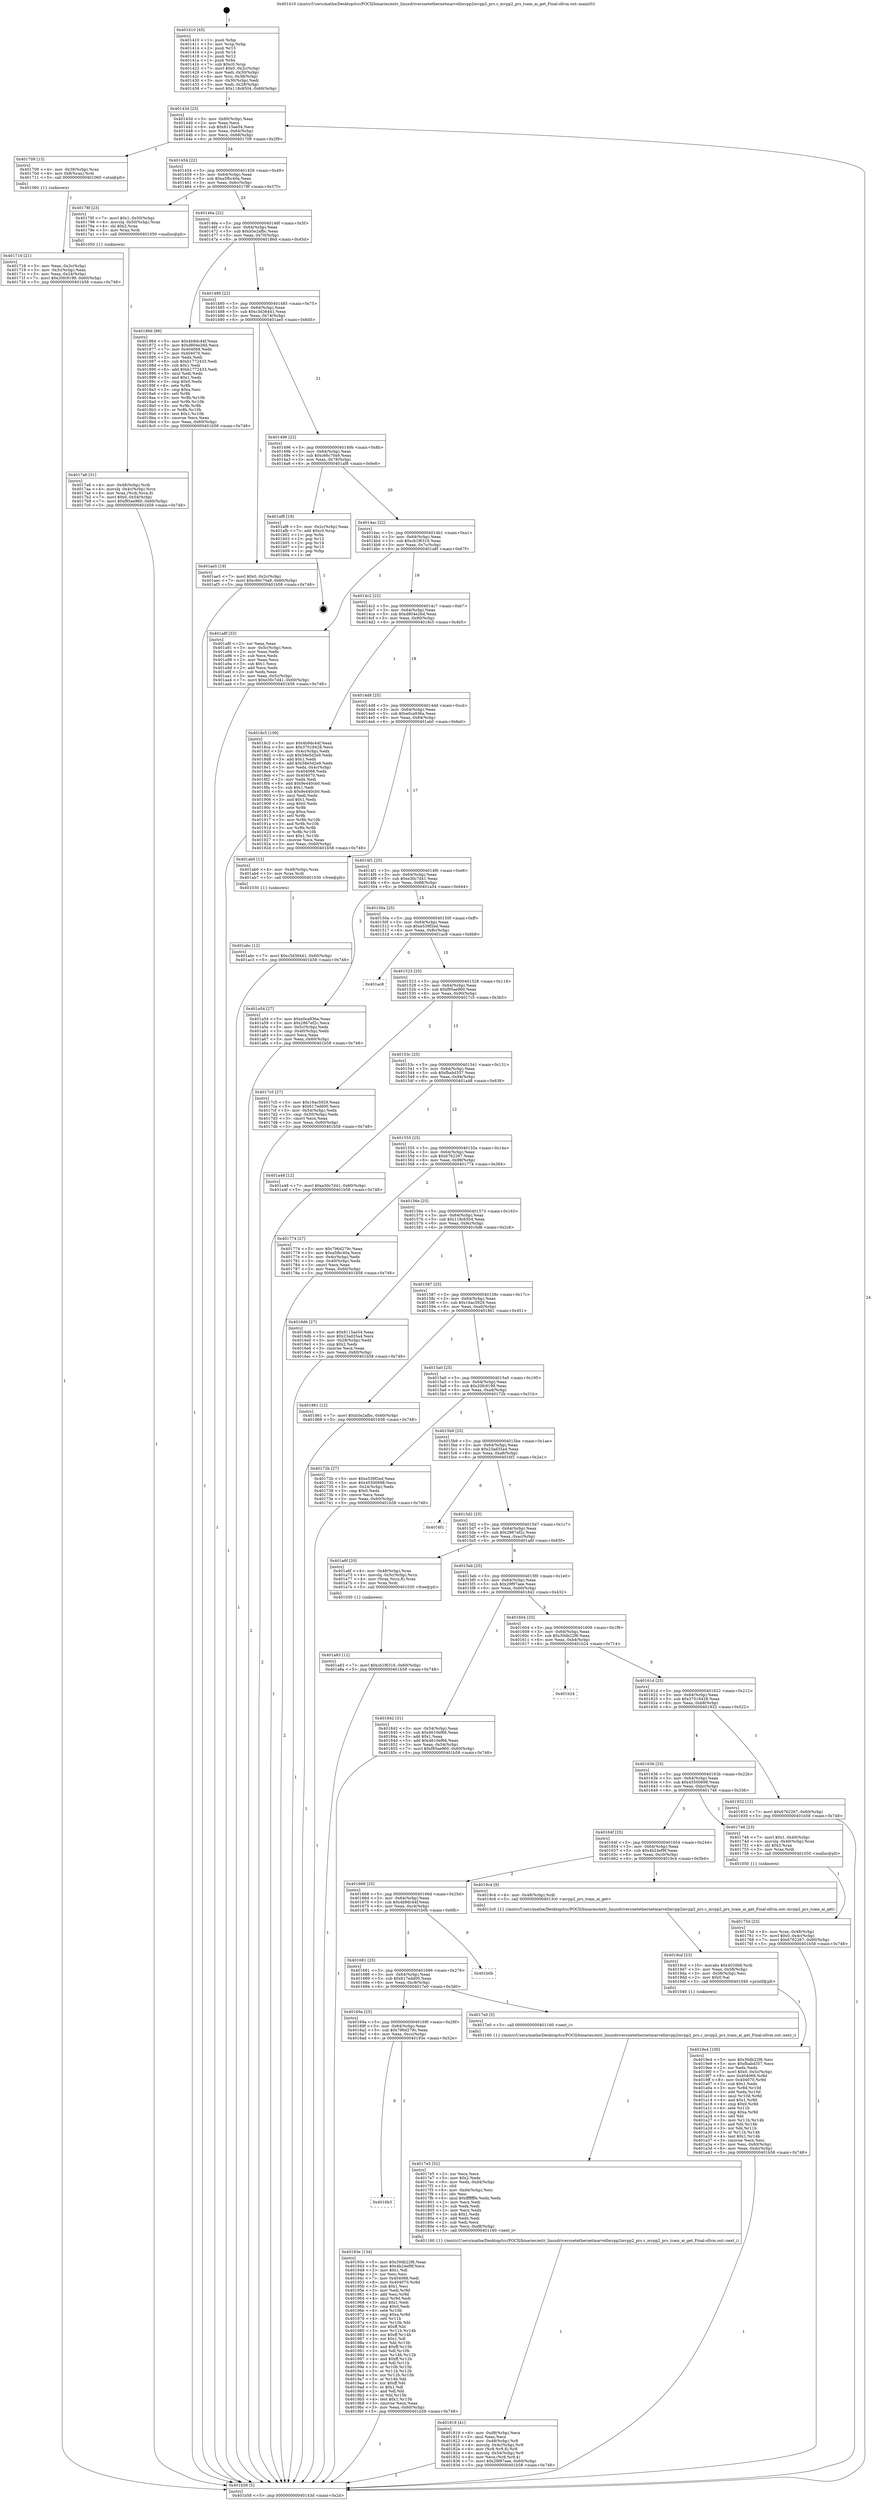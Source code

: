 digraph "0x401410" {
  label = "0x401410 (/mnt/c/Users/mathe/Desktop/tcc/POCII/binaries/extr_linuxdriversnetethernetmarvellmvpp2mvpp2_prs.c_mvpp2_prs_tcam_ai_get_Final-ollvm.out::main(0))"
  labelloc = "t"
  node[shape=record]

  Entry [label="",width=0.3,height=0.3,shape=circle,fillcolor=black,style=filled]
  "0x40143d" [label="{
     0x40143d [23]\l
     | [instrs]\l
     &nbsp;&nbsp;0x40143d \<+3\>: mov -0x60(%rbp),%eax\l
     &nbsp;&nbsp;0x401440 \<+2\>: mov %eax,%ecx\l
     &nbsp;&nbsp;0x401442 \<+6\>: sub $0x8115ae54,%ecx\l
     &nbsp;&nbsp;0x401448 \<+3\>: mov %eax,-0x64(%rbp)\l
     &nbsp;&nbsp;0x40144b \<+3\>: mov %ecx,-0x68(%rbp)\l
     &nbsp;&nbsp;0x40144e \<+6\>: je 0000000000401709 \<main+0x2f9\>\l
  }"]
  "0x401709" [label="{
     0x401709 [13]\l
     | [instrs]\l
     &nbsp;&nbsp;0x401709 \<+4\>: mov -0x38(%rbp),%rax\l
     &nbsp;&nbsp;0x40170d \<+4\>: mov 0x8(%rax),%rdi\l
     &nbsp;&nbsp;0x401711 \<+5\>: call 0000000000401060 \<atoi@plt\>\l
     | [calls]\l
     &nbsp;&nbsp;0x401060 \{1\} (unknown)\l
  }"]
  "0x401454" [label="{
     0x401454 [22]\l
     | [instrs]\l
     &nbsp;&nbsp;0x401454 \<+5\>: jmp 0000000000401459 \<main+0x49\>\l
     &nbsp;&nbsp;0x401459 \<+3\>: mov -0x64(%rbp),%eax\l
     &nbsp;&nbsp;0x40145c \<+5\>: sub $0xa5fbc40a,%eax\l
     &nbsp;&nbsp;0x401461 \<+3\>: mov %eax,-0x6c(%rbp)\l
     &nbsp;&nbsp;0x401464 \<+6\>: je 000000000040178f \<main+0x37f\>\l
  }"]
  Exit [label="",width=0.3,height=0.3,shape=circle,fillcolor=black,style=filled,peripheries=2]
  "0x40178f" [label="{
     0x40178f [23]\l
     | [instrs]\l
     &nbsp;&nbsp;0x40178f \<+7\>: movl $0x1,-0x50(%rbp)\l
     &nbsp;&nbsp;0x401796 \<+4\>: movslq -0x50(%rbp),%rax\l
     &nbsp;&nbsp;0x40179a \<+4\>: shl $0x2,%rax\l
     &nbsp;&nbsp;0x40179e \<+3\>: mov %rax,%rdi\l
     &nbsp;&nbsp;0x4017a1 \<+5\>: call 0000000000401050 \<malloc@plt\>\l
     | [calls]\l
     &nbsp;&nbsp;0x401050 \{1\} (unknown)\l
  }"]
  "0x40146a" [label="{
     0x40146a [22]\l
     | [instrs]\l
     &nbsp;&nbsp;0x40146a \<+5\>: jmp 000000000040146f \<main+0x5f\>\l
     &nbsp;&nbsp;0x40146f \<+3\>: mov -0x64(%rbp),%eax\l
     &nbsp;&nbsp;0x401472 \<+5\>: sub $0xb5e2afbc,%eax\l
     &nbsp;&nbsp;0x401477 \<+3\>: mov %eax,-0x70(%rbp)\l
     &nbsp;&nbsp;0x40147a \<+6\>: je 000000000040186d \<main+0x45d\>\l
  }"]
  "0x401abc" [label="{
     0x401abc [12]\l
     | [instrs]\l
     &nbsp;&nbsp;0x401abc \<+7\>: movl $0xc3d36441,-0x60(%rbp)\l
     &nbsp;&nbsp;0x401ac3 \<+5\>: jmp 0000000000401b58 \<main+0x748\>\l
  }"]
  "0x40186d" [label="{
     0x40186d [88]\l
     | [instrs]\l
     &nbsp;&nbsp;0x40186d \<+5\>: mov $0x4b9dc44f,%eax\l
     &nbsp;&nbsp;0x401872 \<+5\>: mov $0xd804e26d,%ecx\l
     &nbsp;&nbsp;0x401877 \<+7\>: mov 0x404068,%edx\l
     &nbsp;&nbsp;0x40187e \<+7\>: mov 0x404070,%esi\l
     &nbsp;&nbsp;0x401885 \<+2\>: mov %edx,%edi\l
     &nbsp;&nbsp;0x401887 \<+6\>: sub $0xb1772433,%edi\l
     &nbsp;&nbsp;0x40188d \<+3\>: sub $0x1,%edi\l
     &nbsp;&nbsp;0x401890 \<+6\>: add $0xb1772433,%edi\l
     &nbsp;&nbsp;0x401896 \<+3\>: imul %edi,%edx\l
     &nbsp;&nbsp;0x401899 \<+3\>: and $0x1,%edx\l
     &nbsp;&nbsp;0x40189c \<+3\>: cmp $0x0,%edx\l
     &nbsp;&nbsp;0x40189f \<+4\>: sete %r8b\l
     &nbsp;&nbsp;0x4018a3 \<+3\>: cmp $0xa,%esi\l
     &nbsp;&nbsp;0x4018a6 \<+4\>: setl %r9b\l
     &nbsp;&nbsp;0x4018aa \<+3\>: mov %r8b,%r10b\l
     &nbsp;&nbsp;0x4018ad \<+3\>: and %r9b,%r10b\l
     &nbsp;&nbsp;0x4018b0 \<+3\>: xor %r9b,%r8b\l
     &nbsp;&nbsp;0x4018b3 \<+3\>: or %r8b,%r10b\l
     &nbsp;&nbsp;0x4018b6 \<+4\>: test $0x1,%r10b\l
     &nbsp;&nbsp;0x4018ba \<+3\>: cmovne %ecx,%eax\l
     &nbsp;&nbsp;0x4018bd \<+3\>: mov %eax,-0x60(%rbp)\l
     &nbsp;&nbsp;0x4018c0 \<+5\>: jmp 0000000000401b58 \<main+0x748\>\l
  }"]
  "0x401480" [label="{
     0x401480 [22]\l
     | [instrs]\l
     &nbsp;&nbsp;0x401480 \<+5\>: jmp 0000000000401485 \<main+0x75\>\l
     &nbsp;&nbsp;0x401485 \<+3\>: mov -0x64(%rbp),%eax\l
     &nbsp;&nbsp;0x401488 \<+5\>: sub $0xc3d36441,%eax\l
     &nbsp;&nbsp;0x40148d \<+3\>: mov %eax,-0x74(%rbp)\l
     &nbsp;&nbsp;0x401490 \<+6\>: je 0000000000401ae5 \<main+0x6d5\>\l
  }"]
  "0x401a83" [label="{
     0x401a83 [12]\l
     | [instrs]\l
     &nbsp;&nbsp;0x401a83 \<+7\>: movl $0xcb1f6316,-0x60(%rbp)\l
     &nbsp;&nbsp;0x401a8a \<+5\>: jmp 0000000000401b58 \<main+0x748\>\l
  }"]
  "0x401ae5" [label="{
     0x401ae5 [19]\l
     | [instrs]\l
     &nbsp;&nbsp;0x401ae5 \<+7\>: movl $0x0,-0x2c(%rbp)\l
     &nbsp;&nbsp;0x401aec \<+7\>: movl $0xc66c70a9,-0x60(%rbp)\l
     &nbsp;&nbsp;0x401af3 \<+5\>: jmp 0000000000401b58 \<main+0x748\>\l
  }"]
  "0x401496" [label="{
     0x401496 [22]\l
     | [instrs]\l
     &nbsp;&nbsp;0x401496 \<+5\>: jmp 000000000040149b \<main+0x8b\>\l
     &nbsp;&nbsp;0x40149b \<+3\>: mov -0x64(%rbp),%eax\l
     &nbsp;&nbsp;0x40149e \<+5\>: sub $0xc66c70a9,%eax\l
     &nbsp;&nbsp;0x4014a3 \<+3\>: mov %eax,-0x78(%rbp)\l
     &nbsp;&nbsp;0x4014a6 \<+6\>: je 0000000000401af8 \<main+0x6e8\>\l
  }"]
  "0x4019e4" [label="{
     0x4019e4 [100]\l
     | [instrs]\l
     &nbsp;&nbsp;0x4019e4 \<+5\>: mov $0x30db22f6,%esi\l
     &nbsp;&nbsp;0x4019e9 \<+5\>: mov $0xfbabd357,%ecx\l
     &nbsp;&nbsp;0x4019ee \<+2\>: xor %edx,%edx\l
     &nbsp;&nbsp;0x4019f0 \<+7\>: movl $0x0,-0x5c(%rbp)\l
     &nbsp;&nbsp;0x4019f7 \<+8\>: mov 0x404068,%r8d\l
     &nbsp;&nbsp;0x4019ff \<+8\>: mov 0x404070,%r9d\l
     &nbsp;&nbsp;0x401a07 \<+3\>: sub $0x1,%edx\l
     &nbsp;&nbsp;0x401a0a \<+3\>: mov %r8d,%r10d\l
     &nbsp;&nbsp;0x401a0d \<+3\>: add %edx,%r10d\l
     &nbsp;&nbsp;0x401a10 \<+4\>: imul %r10d,%r8d\l
     &nbsp;&nbsp;0x401a14 \<+4\>: and $0x1,%r8d\l
     &nbsp;&nbsp;0x401a18 \<+4\>: cmp $0x0,%r8d\l
     &nbsp;&nbsp;0x401a1c \<+4\>: sete %r11b\l
     &nbsp;&nbsp;0x401a20 \<+4\>: cmp $0xa,%r9d\l
     &nbsp;&nbsp;0x401a24 \<+3\>: setl %bl\l
     &nbsp;&nbsp;0x401a27 \<+3\>: mov %r11b,%r14b\l
     &nbsp;&nbsp;0x401a2a \<+3\>: and %bl,%r14b\l
     &nbsp;&nbsp;0x401a2d \<+3\>: xor %bl,%r11b\l
     &nbsp;&nbsp;0x401a30 \<+3\>: or %r11b,%r14b\l
     &nbsp;&nbsp;0x401a33 \<+4\>: test $0x1,%r14b\l
     &nbsp;&nbsp;0x401a37 \<+3\>: cmovne %ecx,%esi\l
     &nbsp;&nbsp;0x401a3a \<+3\>: mov %esi,-0x60(%rbp)\l
     &nbsp;&nbsp;0x401a3d \<+6\>: mov %eax,-0xdc(%rbp)\l
     &nbsp;&nbsp;0x401a43 \<+5\>: jmp 0000000000401b58 \<main+0x748\>\l
  }"]
  "0x401af8" [label="{
     0x401af8 [19]\l
     | [instrs]\l
     &nbsp;&nbsp;0x401af8 \<+3\>: mov -0x2c(%rbp),%eax\l
     &nbsp;&nbsp;0x401afb \<+7\>: add $0xc0,%rsp\l
     &nbsp;&nbsp;0x401b02 \<+1\>: pop %rbx\l
     &nbsp;&nbsp;0x401b03 \<+2\>: pop %r12\l
     &nbsp;&nbsp;0x401b05 \<+2\>: pop %r14\l
     &nbsp;&nbsp;0x401b07 \<+2\>: pop %r15\l
     &nbsp;&nbsp;0x401b09 \<+1\>: pop %rbp\l
     &nbsp;&nbsp;0x401b0a \<+1\>: ret\l
  }"]
  "0x4014ac" [label="{
     0x4014ac [22]\l
     | [instrs]\l
     &nbsp;&nbsp;0x4014ac \<+5\>: jmp 00000000004014b1 \<main+0xa1\>\l
     &nbsp;&nbsp;0x4014b1 \<+3\>: mov -0x64(%rbp),%eax\l
     &nbsp;&nbsp;0x4014b4 \<+5\>: sub $0xcb1f6316,%eax\l
     &nbsp;&nbsp;0x4014b9 \<+3\>: mov %eax,-0x7c(%rbp)\l
     &nbsp;&nbsp;0x4014bc \<+6\>: je 0000000000401a8f \<main+0x67f\>\l
  }"]
  "0x4019cd" [label="{
     0x4019cd [23]\l
     | [instrs]\l
     &nbsp;&nbsp;0x4019cd \<+10\>: movabs $0x4020b6,%rdi\l
     &nbsp;&nbsp;0x4019d7 \<+3\>: mov %eax,-0x58(%rbp)\l
     &nbsp;&nbsp;0x4019da \<+3\>: mov -0x58(%rbp),%esi\l
     &nbsp;&nbsp;0x4019dd \<+2\>: mov $0x0,%al\l
     &nbsp;&nbsp;0x4019df \<+5\>: call 0000000000401040 \<printf@plt\>\l
     | [calls]\l
     &nbsp;&nbsp;0x401040 \{1\} (unknown)\l
  }"]
  "0x401a8f" [label="{
     0x401a8f [33]\l
     | [instrs]\l
     &nbsp;&nbsp;0x401a8f \<+2\>: xor %eax,%eax\l
     &nbsp;&nbsp;0x401a91 \<+3\>: mov -0x5c(%rbp),%ecx\l
     &nbsp;&nbsp;0x401a94 \<+2\>: mov %eax,%edx\l
     &nbsp;&nbsp;0x401a96 \<+2\>: sub %ecx,%edx\l
     &nbsp;&nbsp;0x401a98 \<+2\>: mov %eax,%ecx\l
     &nbsp;&nbsp;0x401a9a \<+3\>: sub $0x1,%ecx\l
     &nbsp;&nbsp;0x401a9d \<+2\>: add %ecx,%edx\l
     &nbsp;&nbsp;0x401a9f \<+2\>: sub %edx,%eax\l
     &nbsp;&nbsp;0x401aa1 \<+3\>: mov %eax,-0x5c(%rbp)\l
     &nbsp;&nbsp;0x401aa4 \<+7\>: movl $0xe30c7d41,-0x60(%rbp)\l
     &nbsp;&nbsp;0x401aab \<+5\>: jmp 0000000000401b58 \<main+0x748\>\l
  }"]
  "0x4014c2" [label="{
     0x4014c2 [22]\l
     | [instrs]\l
     &nbsp;&nbsp;0x4014c2 \<+5\>: jmp 00000000004014c7 \<main+0xb7\>\l
     &nbsp;&nbsp;0x4014c7 \<+3\>: mov -0x64(%rbp),%eax\l
     &nbsp;&nbsp;0x4014ca \<+5\>: sub $0xd804e26d,%eax\l
     &nbsp;&nbsp;0x4014cf \<+3\>: mov %eax,-0x80(%rbp)\l
     &nbsp;&nbsp;0x4014d2 \<+6\>: je 00000000004018c5 \<main+0x4b5\>\l
  }"]
  "0x4016b3" [label="{
     0x4016b3\l
  }", style=dashed]
  "0x4018c5" [label="{
     0x4018c5 [109]\l
     | [instrs]\l
     &nbsp;&nbsp;0x4018c5 \<+5\>: mov $0x4b9dc44f,%eax\l
     &nbsp;&nbsp;0x4018ca \<+5\>: mov $0x37018428,%ecx\l
     &nbsp;&nbsp;0x4018cf \<+3\>: mov -0x4c(%rbp),%edx\l
     &nbsp;&nbsp;0x4018d2 \<+6\>: sub $0x58e5d2e9,%edx\l
     &nbsp;&nbsp;0x4018d8 \<+3\>: add $0x1,%edx\l
     &nbsp;&nbsp;0x4018db \<+6\>: add $0x58e5d2e9,%edx\l
     &nbsp;&nbsp;0x4018e1 \<+3\>: mov %edx,-0x4c(%rbp)\l
     &nbsp;&nbsp;0x4018e4 \<+7\>: mov 0x404068,%edx\l
     &nbsp;&nbsp;0x4018eb \<+7\>: mov 0x404070,%esi\l
     &nbsp;&nbsp;0x4018f2 \<+2\>: mov %edx,%edi\l
     &nbsp;&nbsp;0x4018f4 \<+6\>: add $0x9e440cb0,%edi\l
     &nbsp;&nbsp;0x4018fa \<+3\>: sub $0x1,%edi\l
     &nbsp;&nbsp;0x4018fd \<+6\>: sub $0x9e440cb0,%edi\l
     &nbsp;&nbsp;0x401903 \<+3\>: imul %edi,%edx\l
     &nbsp;&nbsp;0x401906 \<+3\>: and $0x1,%edx\l
     &nbsp;&nbsp;0x401909 \<+3\>: cmp $0x0,%edx\l
     &nbsp;&nbsp;0x40190c \<+4\>: sete %r8b\l
     &nbsp;&nbsp;0x401910 \<+3\>: cmp $0xa,%esi\l
     &nbsp;&nbsp;0x401913 \<+4\>: setl %r9b\l
     &nbsp;&nbsp;0x401917 \<+3\>: mov %r8b,%r10b\l
     &nbsp;&nbsp;0x40191a \<+3\>: and %r9b,%r10b\l
     &nbsp;&nbsp;0x40191d \<+3\>: xor %r9b,%r8b\l
     &nbsp;&nbsp;0x401920 \<+3\>: or %r8b,%r10b\l
     &nbsp;&nbsp;0x401923 \<+4\>: test $0x1,%r10b\l
     &nbsp;&nbsp;0x401927 \<+3\>: cmovne %ecx,%eax\l
     &nbsp;&nbsp;0x40192a \<+3\>: mov %eax,-0x60(%rbp)\l
     &nbsp;&nbsp;0x40192d \<+5\>: jmp 0000000000401b58 \<main+0x748\>\l
  }"]
  "0x4014d8" [label="{
     0x4014d8 [25]\l
     | [instrs]\l
     &nbsp;&nbsp;0x4014d8 \<+5\>: jmp 00000000004014dd \<main+0xcd\>\l
     &nbsp;&nbsp;0x4014dd \<+3\>: mov -0x64(%rbp),%eax\l
     &nbsp;&nbsp;0x4014e0 \<+5\>: sub $0xe0ca936a,%eax\l
     &nbsp;&nbsp;0x4014e5 \<+6\>: mov %eax,-0x84(%rbp)\l
     &nbsp;&nbsp;0x4014eb \<+6\>: je 0000000000401ab0 \<main+0x6a0\>\l
  }"]
  "0x40193e" [label="{
     0x40193e [134]\l
     | [instrs]\l
     &nbsp;&nbsp;0x40193e \<+5\>: mov $0x30db22f6,%eax\l
     &nbsp;&nbsp;0x401943 \<+5\>: mov $0x4b24ef9f,%ecx\l
     &nbsp;&nbsp;0x401948 \<+2\>: mov $0x1,%dl\l
     &nbsp;&nbsp;0x40194a \<+2\>: xor %esi,%esi\l
     &nbsp;&nbsp;0x40194c \<+7\>: mov 0x404068,%edi\l
     &nbsp;&nbsp;0x401953 \<+8\>: mov 0x404070,%r8d\l
     &nbsp;&nbsp;0x40195b \<+3\>: sub $0x1,%esi\l
     &nbsp;&nbsp;0x40195e \<+3\>: mov %edi,%r9d\l
     &nbsp;&nbsp;0x401961 \<+3\>: add %esi,%r9d\l
     &nbsp;&nbsp;0x401964 \<+4\>: imul %r9d,%edi\l
     &nbsp;&nbsp;0x401968 \<+3\>: and $0x1,%edi\l
     &nbsp;&nbsp;0x40196b \<+3\>: cmp $0x0,%edi\l
     &nbsp;&nbsp;0x40196e \<+4\>: sete %r10b\l
     &nbsp;&nbsp;0x401972 \<+4\>: cmp $0xa,%r8d\l
     &nbsp;&nbsp;0x401976 \<+4\>: setl %r11b\l
     &nbsp;&nbsp;0x40197a \<+3\>: mov %r10b,%bl\l
     &nbsp;&nbsp;0x40197d \<+3\>: xor $0xff,%bl\l
     &nbsp;&nbsp;0x401980 \<+3\>: mov %r11b,%r14b\l
     &nbsp;&nbsp;0x401983 \<+4\>: xor $0xff,%r14b\l
     &nbsp;&nbsp;0x401987 \<+3\>: xor $0x1,%dl\l
     &nbsp;&nbsp;0x40198a \<+3\>: mov %bl,%r15b\l
     &nbsp;&nbsp;0x40198d \<+4\>: and $0xff,%r15b\l
     &nbsp;&nbsp;0x401991 \<+3\>: and %dl,%r10b\l
     &nbsp;&nbsp;0x401994 \<+3\>: mov %r14b,%r12b\l
     &nbsp;&nbsp;0x401997 \<+4\>: and $0xff,%r12b\l
     &nbsp;&nbsp;0x40199b \<+3\>: and %dl,%r11b\l
     &nbsp;&nbsp;0x40199e \<+3\>: or %r10b,%r15b\l
     &nbsp;&nbsp;0x4019a1 \<+3\>: or %r11b,%r12b\l
     &nbsp;&nbsp;0x4019a4 \<+3\>: xor %r12b,%r15b\l
     &nbsp;&nbsp;0x4019a7 \<+3\>: or %r14b,%bl\l
     &nbsp;&nbsp;0x4019aa \<+3\>: xor $0xff,%bl\l
     &nbsp;&nbsp;0x4019ad \<+3\>: or $0x1,%dl\l
     &nbsp;&nbsp;0x4019b0 \<+2\>: and %dl,%bl\l
     &nbsp;&nbsp;0x4019b2 \<+3\>: or %bl,%r15b\l
     &nbsp;&nbsp;0x4019b5 \<+4\>: test $0x1,%r15b\l
     &nbsp;&nbsp;0x4019b9 \<+3\>: cmovne %ecx,%eax\l
     &nbsp;&nbsp;0x4019bc \<+3\>: mov %eax,-0x60(%rbp)\l
     &nbsp;&nbsp;0x4019bf \<+5\>: jmp 0000000000401b58 \<main+0x748\>\l
  }"]
  "0x401ab0" [label="{
     0x401ab0 [12]\l
     | [instrs]\l
     &nbsp;&nbsp;0x401ab0 \<+4\>: mov -0x48(%rbp),%rax\l
     &nbsp;&nbsp;0x401ab4 \<+3\>: mov %rax,%rdi\l
     &nbsp;&nbsp;0x401ab7 \<+5\>: call 0000000000401030 \<free@plt\>\l
     | [calls]\l
     &nbsp;&nbsp;0x401030 \{1\} (unknown)\l
  }"]
  "0x4014f1" [label="{
     0x4014f1 [25]\l
     | [instrs]\l
     &nbsp;&nbsp;0x4014f1 \<+5\>: jmp 00000000004014f6 \<main+0xe6\>\l
     &nbsp;&nbsp;0x4014f6 \<+3\>: mov -0x64(%rbp),%eax\l
     &nbsp;&nbsp;0x4014f9 \<+5\>: sub $0xe30c7d41,%eax\l
     &nbsp;&nbsp;0x4014fe \<+6\>: mov %eax,-0x88(%rbp)\l
     &nbsp;&nbsp;0x401504 \<+6\>: je 0000000000401a54 \<main+0x644\>\l
  }"]
  "0x401819" [label="{
     0x401819 [41]\l
     | [instrs]\l
     &nbsp;&nbsp;0x401819 \<+6\>: mov -0xd8(%rbp),%ecx\l
     &nbsp;&nbsp;0x40181f \<+3\>: imul %eax,%ecx\l
     &nbsp;&nbsp;0x401822 \<+4\>: mov -0x48(%rbp),%r8\l
     &nbsp;&nbsp;0x401826 \<+4\>: movslq -0x4c(%rbp),%r9\l
     &nbsp;&nbsp;0x40182a \<+4\>: mov (%r8,%r9,8),%r8\l
     &nbsp;&nbsp;0x40182e \<+4\>: movslq -0x54(%rbp),%r9\l
     &nbsp;&nbsp;0x401832 \<+4\>: mov %ecx,(%r8,%r9,4)\l
     &nbsp;&nbsp;0x401836 \<+7\>: movl $0x29f97aee,-0x60(%rbp)\l
     &nbsp;&nbsp;0x40183d \<+5\>: jmp 0000000000401b58 \<main+0x748\>\l
  }"]
  "0x401a54" [label="{
     0x401a54 [27]\l
     | [instrs]\l
     &nbsp;&nbsp;0x401a54 \<+5\>: mov $0xe0ca936a,%eax\l
     &nbsp;&nbsp;0x401a59 \<+5\>: mov $0x2867ef2c,%ecx\l
     &nbsp;&nbsp;0x401a5e \<+3\>: mov -0x5c(%rbp),%edx\l
     &nbsp;&nbsp;0x401a61 \<+3\>: cmp -0x40(%rbp),%edx\l
     &nbsp;&nbsp;0x401a64 \<+3\>: cmovl %ecx,%eax\l
     &nbsp;&nbsp;0x401a67 \<+3\>: mov %eax,-0x60(%rbp)\l
     &nbsp;&nbsp;0x401a6a \<+5\>: jmp 0000000000401b58 \<main+0x748\>\l
  }"]
  "0x40150a" [label="{
     0x40150a [25]\l
     | [instrs]\l
     &nbsp;&nbsp;0x40150a \<+5\>: jmp 000000000040150f \<main+0xff\>\l
     &nbsp;&nbsp;0x40150f \<+3\>: mov -0x64(%rbp),%eax\l
     &nbsp;&nbsp;0x401512 \<+5\>: sub $0xe539f2ed,%eax\l
     &nbsp;&nbsp;0x401517 \<+6\>: mov %eax,-0x8c(%rbp)\l
     &nbsp;&nbsp;0x40151d \<+6\>: je 0000000000401ac8 \<main+0x6b8\>\l
  }"]
  "0x4017e5" [label="{
     0x4017e5 [52]\l
     | [instrs]\l
     &nbsp;&nbsp;0x4017e5 \<+2\>: xor %ecx,%ecx\l
     &nbsp;&nbsp;0x4017e7 \<+5\>: mov $0x2,%edx\l
     &nbsp;&nbsp;0x4017ec \<+6\>: mov %edx,-0xd4(%rbp)\l
     &nbsp;&nbsp;0x4017f2 \<+1\>: cltd\l
     &nbsp;&nbsp;0x4017f3 \<+6\>: mov -0xd4(%rbp),%esi\l
     &nbsp;&nbsp;0x4017f9 \<+2\>: idiv %esi\l
     &nbsp;&nbsp;0x4017fb \<+6\>: imul $0xfffffffe,%edx,%edx\l
     &nbsp;&nbsp;0x401801 \<+2\>: mov %ecx,%edi\l
     &nbsp;&nbsp;0x401803 \<+2\>: sub %edx,%edi\l
     &nbsp;&nbsp;0x401805 \<+2\>: mov %ecx,%edx\l
     &nbsp;&nbsp;0x401807 \<+3\>: sub $0x1,%edx\l
     &nbsp;&nbsp;0x40180a \<+2\>: add %edx,%edi\l
     &nbsp;&nbsp;0x40180c \<+2\>: sub %edi,%ecx\l
     &nbsp;&nbsp;0x40180e \<+6\>: mov %ecx,-0xd8(%rbp)\l
     &nbsp;&nbsp;0x401814 \<+5\>: call 0000000000401160 \<next_i\>\l
     | [calls]\l
     &nbsp;&nbsp;0x401160 \{1\} (/mnt/c/Users/mathe/Desktop/tcc/POCII/binaries/extr_linuxdriversnetethernetmarvellmvpp2mvpp2_prs.c_mvpp2_prs_tcam_ai_get_Final-ollvm.out::next_i)\l
  }"]
  "0x401ac8" [label="{
     0x401ac8\l
  }", style=dashed]
  "0x401523" [label="{
     0x401523 [25]\l
     | [instrs]\l
     &nbsp;&nbsp;0x401523 \<+5\>: jmp 0000000000401528 \<main+0x118\>\l
     &nbsp;&nbsp;0x401528 \<+3\>: mov -0x64(%rbp),%eax\l
     &nbsp;&nbsp;0x40152b \<+5\>: sub $0xf95ae960,%eax\l
     &nbsp;&nbsp;0x401530 \<+6\>: mov %eax,-0x90(%rbp)\l
     &nbsp;&nbsp;0x401536 \<+6\>: je 00000000004017c5 \<main+0x3b5\>\l
  }"]
  "0x40169a" [label="{
     0x40169a [25]\l
     | [instrs]\l
     &nbsp;&nbsp;0x40169a \<+5\>: jmp 000000000040169f \<main+0x28f\>\l
     &nbsp;&nbsp;0x40169f \<+3\>: mov -0x64(%rbp),%eax\l
     &nbsp;&nbsp;0x4016a2 \<+5\>: sub $0x796d279c,%eax\l
     &nbsp;&nbsp;0x4016a7 \<+6\>: mov %eax,-0xcc(%rbp)\l
     &nbsp;&nbsp;0x4016ad \<+6\>: je 000000000040193e \<main+0x52e\>\l
  }"]
  "0x4017c5" [label="{
     0x4017c5 [27]\l
     | [instrs]\l
     &nbsp;&nbsp;0x4017c5 \<+5\>: mov $0x16ac5929,%eax\l
     &nbsp;&nbsp;0x4017ca \<+5\>: mov $0x617edd00,%ecx\l
     &nbsp;&nbsp;0x4017cf \<+3\>: mov -0x54(%rbp),%edx\l
     &nbsp;&nbsp;0x4017d2 \<+3\>: cmp -0x50(%rbp),%edx\l
     &nbsp;&nbsp;0x4017d5 \<+3\>: cmovl %ecx,%eax\l
     &nbsp;&nbsp;0x4017d8 \<+3\>: mov %eax,-0x60(%rbp)\l
     &nbsp;&nbsp;0x4017db \<+5\>: jmp 0000000000401b58 \<main+0x748\>\l
  }"]
  "0x40153c" [label="{
     0x40153c [25]\l
     | [instrs]\l
     &nbsp;&nbsp;0x40153c \<+5\>: jmp 0000000000401541 \<main+0x131\>\l
     &nbsp;&nbsp;0x401541 \<+3\>: mov -0x64(%rbp),%eax\l
     &nbsp;&nbsp;0x401544 \<+5\>: sub $0xfbabd357,%eax\l
     &nbsp;&nbsp;0x401549 \<+6\>: mov %eax,-0x94(%rbp)\l
     &nbsp;&nbsp;0x40154f \<+6\>: je 0000000000401a48 \<main+0x638\>\l
  }"]
  "0x4017e0" [label="{
     0x4017e0 [5]\l
     | [instrs]\l
     &nbsp;&nbsp;0x4017e0 \<+5\>: call 0000000000401160 \<next_i\>\l
     | [calls]\l
     &nbsp;&nbsp;0x401160 \{1\} (/mnt/c/Users/mathe/Desktop/tcc/POCII/binaries/extr_linuxdriversnetethernetmarvellmvpp2mvpp2_prs.c_mvpp2_prs_tcam_ai_get_Final-ollvm.out::next_i)\l
  }"]
  "0x401a48" [label="{
     0x401a48 [12]\l
     | [instrs]\l
     &nbsp;&nbsp;0x401a48 \<+7\>: movl $0xe30c7d41,-0x60(%rbp)\l
     &nbsp;&nbsp;0x401a4f \<+5\>: jmp 0000000000401b58 \<main+0x748\>\l
  }"]
  "0x401555" [label="{
     0x401555 [25]\l
     | [instrs]\l
     &nbsp;&nbsp;0x401555 \<+5\>: jmp 000000000040155a \<main+0x14a\>\l
     &nbsp;&nbsp;0x40155a \<+3\>: mov -0x64(%rbp),%eax\l
     &nbsp;&nbsp;0x40155d \<+5\>: sub $0x6762267,%eax\l
     &nbsp;&nbsp;0x401562 \<+6\>: mov %eax,-0x98(%rbp)\l
     &nbsp;&nbsp;0x401568 \<+6\>: je 0000000000401774 \<main+0x364\>\l
  }"]
  "0x401681" [label="{
     0x401681 [25]\l
     | [instrs]\l
     &nbsp;&nbsp;0x401681 \<+5\>: jmp 0000000000401686 \<main+0x276\>\l
     &nbsp;&nbsp;0x401686 \<+3\>: mov -0x64(%rbp),%eax\l
     &nbsp;&nbsp;0x401689 \<+5\>: sub $0x617edd00,%eax\l
     &nbsp;&nbsp;0x40168e \<+6\>: mov %eax,-0xc8(%rbp)\l
     &nbsp;&nbsp;0x401694 \<+6\>: je 00000000004017e0 \<main+0x3d0\>\l
  }"]
  "0x401774" [label="{
     0x401774 [27]\l
     | [instrs]\l
     &nbsp;&nbsp;0x401774 \<+5\>: mov $0x796d279c,%eax\l
     &nbsp;&nbsp;0x401779 \<+5\>: mov $0xa5fbc40a,%ecx\l
     &nbsp;&nbsp;0x40177e \<+3\>: mov -0x4c(%rbp),%edx\l
     &nbsp;&nbsp;0x401781 \<+3\>: cmp -0x40(%rbp),%edx\l
     &nbsp;&nbsp;0x401784 \<+3\>: cmovl %ecx,%eax\l
     &nbsp;&nbsp;0x401787 \<+3\>: mov %eax,-0x60(%rbp)\l
     &nbsp;&nbsp;0x40178a \<+5\>: jmp 0000000000401b58 \<main+0x748\>\l
  }"]
  "0x40156e" [label="{
     0x40156e [25]\l
     | [instrs]\l
     &nbsp;&nbsp;0x40156e \<+5\>: jmp 0000000000401573 \<main+0x163\>\l
     &nbsp;&nbsp;0x401573 \<+3\>: mov -0x64(%rbp),%eax\l
     &nbsp;&nbsp;0x401576 \<+5\>: sub $0x118c6504,%eax\l
     &nbsp;&nbsp;0x40157b \<+6\>: mov %eax,-0x9c(%rbp)\l
     &nbsp;&nbsp;0x401581 \<+6\>: je 00000000004016d6 \<main+0x2c6\>\l
  }"]
  "0x401b0b" [label="{
     0x401b0b\l
  }", style=dashed]
  "0x4016d6" [label="{
     0x4016d6 [27]\l
     | [instrs]\l
     &nbsp;&nbsp;0x4016d6 \<+5\>: mov $0x8115ae54,%eax\l
     &nbsp;&nbsp;0x4016db \<+5\>: mov $0x23ad35a4,%ecx\l
     &nbsp;&nbsp;0x4016e0 \<+3\>: mov -0x28(%rbp),%edx\l
     &nbsp;&nbsp;0x4016e3 \<+3\>: cmp $0x2,%edx\l
     &nbsp;&nbsp;0x4016e6 \<+3\>: cmovne %ecx,%eax\l
     &nbsp;&nbsp;0x4016e9 \<+3\>: mov %eax,-0x60(%rbp)\l
     &nbsp;&nbsp;0x4016ec \<+5\>: jmp 0000000000401b58 \<main+0x748\>\l
  }"]
  "0x401587" [label="{
     0x401587 [25]\l
     | [instrs]\l
     &nbsp;&nbsp;0x401587 \<+5\>: jmp 000000000040158c \<main+0x17c\>\l
     &nbsp;&nbsp;0x40158c \<+3\>: mov -0x64(%rbp),%eax\l
     &nbsp;&nbsp;0x40158f \<+5\>: sub $0x16ac5929,%eax\l
     &nbsp;&nbsp;0x401594 \<+6\>: mov %eax,-0xa0(%rbp)\l
     &nbsp;&nbsp;0x40159a \<+6\>: je 0000000000401861 \<main+0x451\>\l
  }"]
  "0x401b58" [label="{
     0x401b58 [5]\l
     | [instrs]\l
     &nbsp;&nbsp;0x401b58 \<+5\>: jmp 000000000040143d \<main+0x2d\>\l
  }"]
  "0x401410" [label="{
     0x401410 [45]\l
     | [instrs]\l
     &nbsp;&nbsp;0x401410 \<+1\>: push %rbp\l
     &nbsp;&nbsp;0x401411 \<+3\>: mov %rsp,%rbp\l
     &nbsp;&nbsp;0x401414 \<+2\>: push %r15\l
     &nbsp;&nbsp;0x401416 \<+2\>: push %r14\l
     &nbsp;&nbsp;0x401418 \<+2\>: push %r12\l
     &nbsp;&nbsp;0x40141a \<+1\>: push %rbx\l
     &nbsp;&nbsp;0x40141b \<+7\>: sub $0xc0,%rsp\l
     &nbsp;&nbsp;0x401422 \<+7\>: movl $0x0,-0x2c(%rbp)\l
     &nbsp;&nbsp;0x401429 \<+3\>: mov %edi,-0x30(%rbp)\l
     &nbsp;&nbsp;0x40142c \<+4\>: mov %rsi,-0x38(%rbp)\l
     &nbsp;&nbsp;0x401430 \<+3\>: mov -0x30(%rbp),%edi\l
     &nbsp;&nbsp;0x401433 \<+3\>: mov %edi,-0x28(%rbp)\l
     &nbsp;&nbsp;0x401436 \<+7\>: movl $0x118c6504,-0x60(%rbp)\l
  }"]
  "0x401716" [label="{
     0x401716 [21]\l
     | [instrs]\l
     &nbsp;&nbsp;0x401716 \<+3\>: mov %eax,-0x3c(%rbp)\l
     &nbsp;&nbsp;0x401719 \<+3\>: mov -0x3c(%rbp),%eax\l
     &nbsp;&nbsp;0x40171c \<+3\>: mov %eax,-0x24(%rbp)\l
     &nbsp;&nbsp;0x40171f \<+7\>: movl $0x20fc9199,-0x60(%rbp)\l
     &nbsp;&nbsp;0x401726 \<+5\>: jmp 0000000000401b58 \<main+0x748\>\l
  }"]
  "0x401668" [label="{
     0x401668 [25]\l
     | [instrs]\l
     &nbsp;&nbsp;0x401668 \<+5\>: jmp 000000000040166d \<main+0x25d\>\l
     &nbsp;&nbsp;0x40166d \<+3\>: mov -0x64(%rbp),%eax\l
     &nbsp;&nbsp;0x401670 \<+5\>: sub $0x4b9dc44f,%eax\l
     &nbsp;&nbsp;0x401675 \<+6\>: mov %eax,-0xc4(%rbp)\l
     &nbsp;&nbsp;0x40167b \<+6\>: je 0000000000401b0b \<main+0x6fb\>\l
  }"]
  "0x401861" [label="{
     0x401861 [12]\l
     | [instrs]\l
     &nbsp;&nbsp;0x401861 \<+7\>: movl $0xb5e2afbc,-0x60(%rbp)\l
     &nbsp;&nbsp;0x401868 \<+5\>: jmp 0000000000401b58 \<main+0x748\>\l
  }"]
  "0x4015a0" [label="{
     0x4015a0 [25]\l
     | [instrs]\l
     &nbsp;&nbsp;0x4015a0 \<+5\>: jmp 00000000004015a5 \<main+0x195\>\l
     &nbsp;&nbsp;0x4015a5 \<+3\>: mov -0x64(%rbp),%eax\l
     &nbsp;&nbsp;0x4015a8 \<+5\>: sub $0x20fc9199,%eax\l
     &nbsp;&nbsp;0x4015ad \<+6\>: mov %eax,-0xa4(%rbp)\l
     &nbsp;&nbsp;0x4015b3 \<+6\>: je 000000000040172b \<main+0x31b\>\l
  }"]
  "0x4019c4" [label="{
     0x4019c4 [9]\l
     | [instrs]\l
     &nbsp;&nbsp;0x4019c4 \<+4\>: mov -0x48(%rbp),%rdi\l
     &nbsp;&nbsp;0x4019c8 \<+5\>: call 00000000004013c0 \<mvpp2_prs_tcam_ai_get\>\l
     | [calls]\l
     &nbsp;&nbsp;0x4013c0 \{1\} (/mnt/c/Users/mathe/Desktop/tcc/POCII/binaries/extr_linuxdriversnetethernetmarvellmvpp2mvpp2_prs.c_mvpp2_prs_tcam_ai_get_Final-ollvm.out::mvpp2_prs_tcam_ai_get)\l
  }"]
  "0x40172b" [label="{
     0x40172b [27]\l
     | [instrs]\l
     &nbsp;&nbsp;0x40172b \<+5\>: mov $0xe539f2ed,%eax\l
     &nbsp;&nbsp;0x401730 \<+5\>: mov $0x45500698,%ecx\l
     &nbsp;&nbsp;0x401735 \<+3\>: mov -0x24(%rbp),%edx\l
     &nbsp;&nbsp;0x401738 \<+3\>: cmp $0x0,%edx\l
     &nbsp;&nbsp;0x40173b \<+3\>: cmove %ecx,%eax\l
     &nbsp;&nbsp;0x40173e \<+3\>: mov %eax,-0x60(%rbp)\l
     &nbsp;&nbsp;0x401741 \<+5\>: jmp 0000000000401b58 \<main+0x748\>\l
  }"]
  "0x4015b9" [label="{
     0x4015b9 [25]\l
     | [instrs]\l
     &nbsp;&nbsp;0x4015b9 \<+5\>: jmp 00000000004015be \<main+0x1ae\>\l
     &nbsp;&nbsp;0x4015be \<+3\>: mov -0x64(%rbp),%eax\l
     &nbsp;&nbsp;0x4015c1 \<+5\>: sub $0x23ad35a4,%eax\l
     &nbsp;&nbsp;0x4015c6 \<+6\>: mov %eax,-0xa8(%rbp)\l
     &nbsp;&nbsp;0x4015cc \<+6\>: je 00000000004016f1 \<main+0x2e1\>\l
  }"]
  "0x4017a6" [label="{
     0x4017a6 [31]\l
     | [instrs]\l
     &nbsp;&nbsp;0x4017a6 \<+4\>: mov -0x48(%rbp),%rdi\l
     &nbsp;&nbsp;0x4017aa \<+4\>: movslq -0x4c(%rbp),%rcx\l
     &nbsp;&nbsp;0x4017ae \<+4\>: mov %rax,(%rdi,%rcx,8)\l
     &nbsp;&nbsp;0x4017b2 \<+7\>: movl $0x0,-0x54(%rbp)\l
     &nbsp;&nbsp;0x4017b9 \<+7\>: movl $0xf95ae960,-0x60(%rbp)\l
     &nbsp;&nbsp;0x4017c0 \<+5\>: jmp 0000000000401b58 \<main+0x748\>\l
  }"]
  "0x4016f1" [label="{
     0x4016f1\l
  }", style=dashed]
  "0x4015d2" [label="{
     0x4015d2 [25]\l
     | [instrs]\l
     &nbsp;&nbsp;0x4015d2 \<+5\>: jmp 00000000004015d7 \<main+0x1c7\>\l
     &nbsp;&nbsp;0x4015d7 \<+3\>: mov -0x64(%rbp),%eax\l
     &nbsp;&nbsp;0x4015da \<+5\>: sub $0x2867ef2c,%eax\l
     &nbsp;&nbsp;0x4015df \<+6\>: mov %eax,-0xac(%rbp)\l
     &nbsp;&nbsp;0x4015e5 \<+6\>: je 0000000000401a6f \<main+0x65f\>\l
  }"]
  "0x40175d" [label="{
     0x40175d [23]\l
     | [instrs]\l
     &nbsp;&nbsp;0x40175d \<+4\>: mov %rax,-0x48(%rbp)\l
     &nbsp;&nbsp;0x401761 \<+7\>: movl $0x0,-0x4c(%rbp)\l
     &nbsp;&nbsp;0x401768 \<+7\>: movl $0x6762267,-0x60(%rbp)\l
     &nbsp;&nbsp;0x40176f \<+5\>: jmp 0000000000401b58 \<main+0x748\>\l
  }"]
  "0x401a6f" [label="{
     0x401a6f [20]\l
     | [instrs]\l
     &nbsp;&nbsp;0x401a6f \<+4\>: mov -0x48(%rbp),%rax\l
     &nbsp;&nbsp;0x401a73 \<+4\>: movslq -0x5c(%rbp),%rcx\l
     &nbsp;&nbsp;0x401a77 \<+4\>: mov (%rax,%rcx,8),%rax\l
     &nbsp;&nbsp;0x401a7b \<+3\>: mov %rax,%rdi\l
     &nbsp;&nbsp;0x401a7e \<+5\>: call 0000000000401030 \<free@plt\>\l
     | [calls]\l
     &nbsp;&nbsp;0x401030 \{1\} (unknown)\l
  }"]
  "0x4015eb" [label="{
     0x4015eb [25]\l
     | [instrs]\l
     &nbsp;&nbsp;0x4015eb \<+5\>: jmp 00000000004015f0 \<main+0x1e0\>\l
     &nbsp;&nbsp;0x4015f0 \<+3\>: mov -0x64(%rbp),%eax\l
     &nbsp;&nbsp;0x4015f3 \<+5\>: sub $0x29f97aee,%eax\l
     &nbsp;&nbsp;0x4015f8 \<+6\>: mov %eax,-0xb0(%rbp)\l
     &nbsp;&nbsp;0x4015fe \<+6\>: je 0000000000401842 \<main+0x432\>\l
  }"]
  "0x40164f" [label="{
     0x40164f [25]\l
     | [instrs]\l
     &nbsp;&nbsp;0x40164f \<+5\>: jmp 0000000000401654 \<main+0x244\>\l
     &nbsp;&nbsp;0x401654 \<+3\>: mov -0x64(%rbp),%eax\l
     &nbsp;&nbsp;0x401657 \<+5\>: sub $0x4b24ef9f,%eax\l
     &nbsp;&nbsp;0x40165c \<+6\>: mov %eax,-0xc0(%rbp)\l
     &nbsp;&nbsp;0x401662 \<+6\>: je 00000000004019c4 \<main+0x5b4\>\l
  }"]
  "0x401842" [label="{
     0x401842 [31]\l
     | [instrs]\l
     &nbsp;&nbsp;0x401842 \<+3\>: mov -0x54(%rbp),%eax\l
     &nbsp;&nbsp;0x401845 \<+5\>: sub $0x4610ef66,%eax\l
     &nbsp;&nbsp;0x40184a \<+3\>: add $0x1,%eax\l
     &nbsp;&nbsp;0x40184d \<+5\>: add $0x4610ef66,%eax\l
     &nbsp;&nbsp;0x401852 \<+3\>: mov %eax,-0x54(%rbp)\l
     &nbsp;&nbsp;0x401855 \<+7\>: movl $0xf95ae960,-0x60(%rbp)\l
     &nbsp;&nbsp;0x40185c \<+5\>: jmp 0000000000401b58 \<main+0x748\>\l
  }"]
  "0x401604" [label="{
     0x401604 [25]\l
     | [instrs]\l
     &nbsp;&nbsp;0x401604 \<+5\>: jmp 0000000000401609 \<main+0x1f9\>\l
     &nbsp;&nbsp;0x401609 \<+3\>: mov -0x64(%rbp),%eax\l
     &nbsp;&nbsp;0x40160c \<+5\>: sub $0x30db22f6,%eax\l
     &nbsp;&nbsp;0x401611 \<+6\>: mov %eax,-0xb4(%rbp)\l
     &nbsp;&nbsp;0x401617 \<+6\>: je 0000000000401b24 \<main+0x714\>\l
  }"]
  "0x401746" [label="{
     0x401746 [23]\l
     | [instrs]\l
     &nbsp;&nbsp;0x401746 \<+7\>: movl $0x1,-0x40(%rbp)\l
     &nbsp;&nbsp;0x40174d \<+4\>: movslq -0x40(%rbp),%rax\l
     &nbsp;&nbsp;0x401751 \<+4\>: shl $0x3,%rax\l
     &nbsp;&nbsp;0x401755 \<+3\>: mov %rax,%rdi\l
     &nbsp;&nbsp;0x401758 \<+5\>: call 0000000000401050 \<malloc@plt\>\l
     | [calls]\l
     &nbsp;&nbsp;0x401050 \{1\} (unknown)\l
  }"]
  "0x401b24" [label="{
     0x401b24\l
  }", style=dashed]
  "0x40161d" [label="{
     0x40161d [25]\l
     | [instrs]\l
     &nbsp;&nbsp;0x40161d \<+5\>: jmp 0000000000401622 \<main+0x212\>\l
     &nbsp;&nbsp;0x401622 \<+3\>: mov -0x64(%rbp),%eax\l
     &nbsp;&nbsp;0x401625 \<+5\>: sub $0x37018428,%eax\l
     &nbsp;&nbsp;0x40162a \<+6\>: mov %eax,-0xb8(%rbp)\l
     &nbsp;&nbsp;0x401630 \<+6\>: je 0000000000401932 \<main+0x522\>\l
  }"]
  "0x401636" [label="{
     0x401636 [25]\l
     | [instrs]\l
     &nbsp;&nbsp;0x401636 \<+5\>: jmp 000000000040163b \<main+0x22b\>\l
     &nbsp;&nbsp;0x40163b \<+3\>: mov -0x64(%rbp),%eax\l
     &nbsp;&nbsp;0x40163e \<+5\>: sub $0x45500698,%eax\l
     &nbsp;&nbsp;0x401643 \<+6\>: mov %eax,-0xbc(%rbp)\l
     &nbsp;&nbsp;0x401649 \<+6\>: je 0000000000401746 \<main+0x336\>\l
  }"]
  "0x401932" [label="{
     0x401932 [12]\l
     | [instrs]\l
     &nbsp;&nbsp;0x401932 \<+7\>: movl $0x6762267,-0x60(%rbp)\l
     &nbsp;&nbsp;0x401939 \<+5\>: jmp 0000000000401b58 \<main+0x748\>\l
  }"]
  Entry -> "0x401410" [label=" 1"]
  "0x40143d" -> "0x401709" [label=" 1"]
  "0x40143d" -> "0x401454" [label=" 24"]
  "0x401af8" -> Exit [label=" 1"]
  "0x401454" -> "0x40178f" [label=" 1"]
  "0x401454" -> "0x40146a" [label=" 23"]
  "0x401ae5" -> "0x401b58" [label=" 1"]
  "0x40146a" -> "0x40186d" [label=" 1"]
  "0x40146a" -> "0x401480" [label=" 22"]
  "0x401abc" -> "0x401b58" [label=" 1"]
  "0x401480" -> "0x401ae5" [label=" 1"]
  "0x401480" -> "0x401496" [label=" 21"]
  "0x401ab0" -> "0x401abc" [label=" 1"]
  "0x401496" -> "0x401af8" [label=" 1"]
  "0x401496" -> "0x4014ac" [label=" 20"]
  "0x401a8f" -> "0x401b58" [label=" 1"]
  "0x4014ac" -> "0x401a8f" [label=" 1"]
  "0x4014ac" -> "0x4014c2" [label=" 19"]
  "0x401a83" -> "0x401b58" [label=" 1"]
  "0x4014c2" -> "0x4018c5" [label=" 1"]
  "0x4014c2" -> "0x4014d8" [label=" 18"]
  "0x401a6f" -> "0x401a83" [label=" 1"]
  "0x4014d8" -> "0x401ab0" [label=" 1"]
  "0x4014d8" -> "0x4014f1" [label=" 17"]
  "0x401a54" -> "0x401b58" [label=" 2"]
  "0x4014f1" -> "0x401a54" [label=" 2"]
  "0x4014f1" -> "0x40150a" [label=" 15"]
  "0x4019e4" -> "0x401b58" [label=" 1"]
  "0x40150a" -> "0x401ac8" [label=" 0"]
  "0x40150a" -> "0x401523" [label=" 15"]
  "0x4019cd" -> "0x4019e4" [label=" 1"]
  "0x401523" -> "0x4017c5" [label=" 2"]
  "0x401523" -> "0x40153c" [label=" 13"]
  "0x4019c4" -> "0x4019cd" [label=" 1"]
  "0x40153c" -> "0x401a48" [label=" 1"]
  "0x40153c" -> "0x401555" [label=" 12"]
  "0x40193e" -> "0x401b58" [label=" 1"]
  "0x401555" -> "0x401774" [label=" 2"]
  "0x401555" -> "0x40156e" [label=" 10"]
  "0x40169a" -> "0x40193e" [label=" 1"]
  "0x40156e" -> "0x4016d6" [label=" 1"]
  "0x40156e" -> "0x401587" [label=" 9"]
  "0x4016d6" -> "0x401b58" [label=" 1"]
  "0x401410" -> "0x40143d" [label=" 1"]
  "0x401b58" -> "0x40143d" [label=" 24"]
  "0x401709" -> "0x401716" [label=" 1"]
  "0x401716" -> "0x401b58" [label=" 1"]
  "0x401a48" -> "0x401b58" [label=" 1"]
  "0x401587" -> "0x401861" [label=" 1"]
  "0x401587" -> "0x4015a0" [label=" 8"]
  "0x4018c5" -> "0x401b58" [label=" 1"]
  "0x4015a0" -> "0x40172b" [label=" 1"]
  "0x4015a0" -> "0x4015b9" [label=" 7"]
  "0x40172b" -> "0x401b58" [label=" 1"]
  "0x40186d" -> "0x401b58" [label=" 1"]
  "0x4015b9" -> "0x4016f1" [label=" 0"]
  "0x4015b9" -> "0x4015d2" [label=" 7"]
  "0x401842" -> "0x401b58" [label=" 1"]
  "0x4015d2" -> "0x401a6f" [label=" 1"]
  "0x4015d2" -> "0x4015eb" [label=" 6"]
  "0x401819" -> "0x401b58" [label=" 1"]
  "0x4015eb" -> "0x401842" [label=" 1"]
  "0x4015eb" -> "0x401604" [label=" 5"]
  "0x4017e5" -> "0x401819" [label=" 1"]
  "0x401604" -> "0x401b24" [label=" 0"]
  "0x401604" -> "0x40161d" [label=" 5"]
  "0x4017e0" -> "0x4017e5" [label=" 1"]
  "0x40161d" -> "0x401932" [label=" 1"]
  "0x40161d" -> "0x401636" [label=" 4"]
  "0x401681" -> "0x40169a" [label=" 1"]
  "0x401636" -> "0x401746" [label=" 1"]
  "0x401636" -> "0x40164f" [label=" 3"]
  "0x401746" -> "0x40175d" [label=" 1"]
  "0x40175d" -> "0x401b58" [label=" 1"]
  "0x401774" -> "0x401b58" [label=" 2"]
  "0x40178f" -> "0x4017a6" [label=" 1"]
  "0x4017a6" -> "0x401b58" [label=" 1"]
  "0x4017c5" -> "0x401b58" [label=" 2"]
  "0x401861" -> "0x401b58" [label=" 1"]
  "0x40164f" -> "0x4019c4" [label=" 1"]
  "0x40164f" -> "0x401668" [label=" 2"]
  "0x401932" -> "0x401b58" [label=" 1"]
  "0x401668" -> "0x401b0b" [label=" 0"]
  "0x401668" -> "0x401681" [label=" 2"]
  "0x40169a" -> "0x4016b3" [label=" 0"]
  "0x401681" -> "0x4017e0" [label=" 1"]
}
